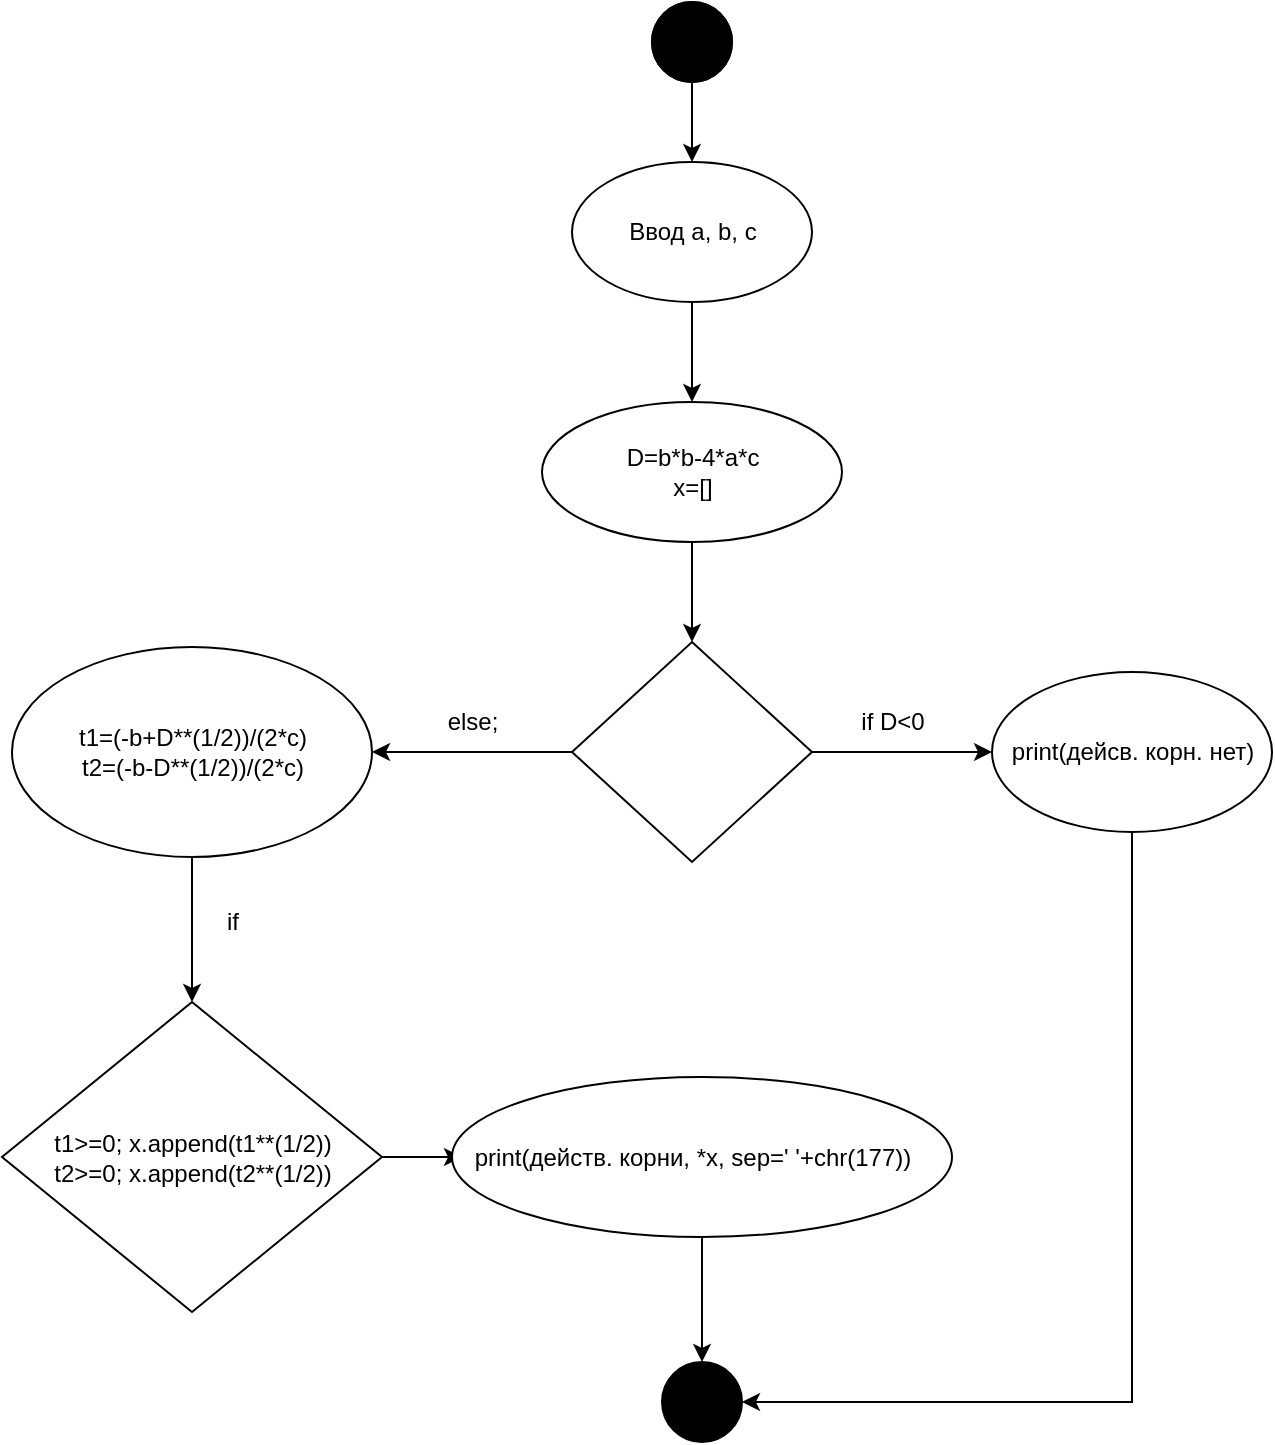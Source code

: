 <mxfile version="18.0.7" type="device"><diagram id="BLg-fd0TKz0fYmPTce9T" name="Page-1"><mxGraphModel dx="1974" dy="1091" grid="1" gridSize="10" guides="1" tooltips="1" connect="1" arrows="1" fold="1" page="1" pageScale="1" pageWidth="827" pageHeight="1169" math="0" shadow="0"><root><mxCell id="0"/><mxCell id="1" parent="0"/><mxCell id="k2h78xAkfVyXqlV7NUbZ-1" value="" style="ellipse;whiteSpace=wrap;html=1;aspect=fixed;fillColor=#000000;" vertex="1" parent="1"><mxGeometry x="360" y="40" width="40" height="40" as="geometry"/></mxCell><mxCell id="k2h78xAkfVyXqlV7NUbZ-9" style="edgeStyle=orthogonalEdgeStyle;rounded=0;orthogonalLoop=1;jettySize=auto;html=1;exitX=0.5;exitY=1;exitDx=0;exitDy=0;" edge="1" parent="1" source="k2h78xAkfVyXqlV7NUbZ-6"><mxGeometry relative="1" as="geometry"><mxPoint x="380" y="120" as="targetPoint"/></mxGeometry></mxCell><mxCell id="k2h78xAkfVyXqlV7NUbZ-6" value="" style="ellipse;whiteSpace=wrap;html=1;aspect=fixed;fillColor=#000000;" vertex="1" parent="1"><mxGeometry x="360" y="40" width="40" height="40" as="geometry"/></mxCell><mxCell id="k2h78xAkfVyXqlV7NUbZ-7" value="" style="ellipse;whiteSpace=wrap;html=1;aspect=fixed;fillColor=#000000;" vertex="1" parent="1"><mxGeometry x="365" y="720" width="40" height="40" as="geometry"/></mxCell><mxCell id="k2h78xAkfVyXqlV7NUbZ-24" value="" style="ellipse;whiteSpace=wrap;html=1;fillColor=#FFFFFF;" vertex="1" parent="1"><mxGeometry x="320" y="120" width="120" height="70" as="geometry"/></mxCell><mxCell id="k2h78xAkfVyXqlV7NUbZ-25" value="Ввод a, b, c" style="text;html=1;resizable=0;autosize=1;align=center;verticalAlign=middle;points=[];fillColor=none;strokeColor=none;rounded=0;" vertex="1" parent="1"><mxGeometry x="340" y="145" width="80" height="20" as="geometry"/></mxCell><mxCell id="k2h78xAkfVyXqlV7NUbZ-26" value="" style="ellipse;whiteSpace=wrap;html=1;fillColor=#FFFFFF;" vertex="1" parent="1"><mxGeometry x="305" y="240" width="150" height="70" as="geometry"/></mxCell><mxCell id="k2h78xAkfVyXqlV7NUbZ-27" value="" style="endArrow=classic;html=1;rounded=0;exitX=0.5;exitY=1;exitDx=0;exitDy=0;entryX=0.5;entryY=0;entryDx=0;entryDy=0;" edge="1" parent="1" source="k2h78xAkfVyXqlV7NUbZ-24" target="k2h78xAkfVyXqlV7NUbZ-26"><mxGeometry width="50" height="50" relative="1" as="geometry"><mxPoint x="370" y="410" as="sourcePoint"/><mxPoint x="420" y="360" as="targetPoint"/></mxGeometry></mxCell><mxCell id="k2h78xAkfVyXqlV7NUbZ-28" value="D=b*b-4*a*c&lt;br&gt;x=[]" style="text;html=1;resizable=0;autosize=1;align=center;verticalAlign=middle;points=[];fillColor=none;strokeColor=none;rounded=0;" vertex="1" parent="1"><mxGeometry x="340" y="260" width="80" height="30" as="geometry"/></mxCell><mxCell id="k2h78xAkfVyXqlV7NUbZ-29" value="" style="rhombus;whiteSpace=wrap;html=1;fillColor=#FFFFFF;" vertex="1" parent="1"><mxGeometry x="320" y="360" width="120" height="110" as="geometry"/></mxCell><mxCell id="k2h78xAkfVyXqlV7NUbZ-30" value="" style="ellipse;whiteSpace=wrap;html=1;fillColor=#FFFFFF;" vertex="1" parent="1"><mxGeometry x="530" y="375" width="140" height="80" as="geometry"/></mxCell><mxCell id="k2h78xAkfVyXqlV7NUbZ-31" value="" style="endArrow=classic;html=1;rounded=0;entryX=0;entryY=0.5;entryDx=0;entryDy=0;exitX=1;exitY=0.5;exitDx=0;exitDy=0;" edge="1" parent="1" source="k2h78xAkfVyXqlV7NUbZ-29" target="k2h78xAkfVyXqlV7NUbZ-30"><mxGeometry width="50" height="50" relative="1" as="geometry"><mxPoint x="380" y="400" as="sourcePoint"/><mxPoint x="430" y="350" as="targetPoint"/><Array as="points"/></mxGeometry></mxCell><mxCell id="k2h78xAkfVyXqlV7NUbZ-32" value="if D&amp;lt;0" style="text;html=1;resizable=0;autosize=1;align=center;verticalAlign=middle;points=[];fillColor=none;strokeColor=none;rounded=0;" vertex="1" parent="1"><mxGeometry x="455" y="390" width="50" height="20" as="geometry"/></mxCell><mxCell id="k2h78xAkfVyXqlV7NUbZ-33" value="print(дейсв. корн. нет)" style="text;html=1;resizable=0;autosize=1;align=center;verticalAlign=middle;points=[];fillColor=none;strokeColor=none;rounded=0;" vertex="1" parent="1"><mxGeometry x="530" y="405" width="140" height="20" as="geometry"/></mxCell><mxCell id="k2h78xAkfVyXqlV7NUbZ-34" value="" style="endArrow=classic;html=1;rounded=0;entryX=0.5;entryY=0;entryDx=0;entryDy=0;exitX=0.5;exitY=1;exitDx=0;exitDy=0;" edge="1" parent="1" source="k2h78xAkfVyXqlV7NUbZ-26" target="k2h78xAkfVyXqlV7NUbZ-29"><mxGeometry width="50" height="50" relative="1" as="geometry"><mxPoint x="320" y="410" as="sourcePoint"/><mxPoint x="370" y="360" as="targetPoint"/></mxGeometry></mxCell><mxCell id="k2h78xAkfVyXqlV7NUbZ-35" value="" style="ellipse;whiteSpace=wrap;html=1;fillColor=#FFFFFF;" vertex="1" parent="1"><mxGeometry x="40" y="362.5" width="180" height="105" as="geometry"/></mxCell><mxCell id="k2h78xAkfVyXqlV7NUbZ-36" value="" style="endArrow=classic;html=1;rounded=0;exitX=0;exitY=0.5;exitDx=0;exitDy=0;entryX=1;entryY=0.5;entryDx=0;entryDy=0;" edge="1" parent="1" source="k2h78xAkfVyXqlV7NUbZ-29" target="k2h78xAkfVyXqlV7NUbZ-35"><mxGeometry width="50" height="50" relative="1" as="geometry"><mxPoint x="210" y="420" as="sourcePoint"/><mxPoint x="260" y="370" as="targetPoint"/></mxGeometry></mxCell><mxCell id="k2h78xAkfVyXqlV7NUbZ-37" value="else;" style="text;html=1;resizable=0;autosize=1;align=center;verticalAlign=middle;points=[];fillColor=none;strokeColor=none;rounded=0;" vertex="1" parent="1"><mxGeometry x="250" y="390" width="40" height="20" as="geometry"/></mxCell><mxCell id="k2h78xAkfVyXqlV7NUbZ-38" value="t1=(-b+D**(1/2))/(2*c)&lt;br&gt;t2=(-b-D**(1/2))/(2*c)" style="text;html=1;resizable=0;autosize=1;align=center;verticalAlign=middle;points=[];fillColor=none;strokeColor=none;rounded=0;" vertex="1" parent="1"><mxGeometry x="65" y="400" width="130" height="30" as="geometry"/></mxCell><mxCell id="k2h78xAkfVyXqlV7NUbZ-46" value="" style="edgeStyle=orthogonalEdgeStyle;rounded=0;orthogonalLoop=1;jettySize=auto;html=1;" edge="1" parent="1" source="k2h78xAkfVyXqlV7NUbZ-39" target="k2h78xAkfVyXqlV7NUbZ-44"><mxGeometry relative="1" as="geometry"/></mxCell><mxCell id="k2h78xAkfVyXqlV7NUbZ-39" value="" style="rhombus;whiteSpace=wrap;html=1;fillColor=#FFFFFF;" vertex="1" parent="1"><mxGeometry x="35" y="540" width="190" height="155" as="geometry"/></mxCell><mxCell id="k2h78xAkfVyXqlV7NUbZ-40" value="" style="endArrow=classic;html=1;rounded=0;exitX=0.5;exitY=1;exitDx=0;exitDy=0;entryX=0.5;entryY=0;entryDx=0;entryDy=0;" edge="1" parent="1" source="k2h78xAkfVyXqlV7NUbZ-35" target="k2h78xAkfVyXqlV7NUbZ-39"><mxGeometry width="50" height="50" relative="1" as="geometry"><mxPoint x="100" y="530" as="sourcePoint"/><mxPoint x="150" y="480" as="targetPoint"/></mxGeometry></mxCell><mxCell id="k2h78xAkfVyXqlV7NUbZ-41" value="if" style="text;html=1;resizable=0;autosize=1;align=center;verticalAlign=middle;points=[];fillColor=none;strokeColor=none;rounded=0;" vertex="1" parent="1"><mxGeometry x="140" y="490" width="20" height="20" as="geometry"/></mxCell><mxCell id="k2h78xAkfVyXqlV7NUbZ-42" value="t1&amp;gt;=0; x.append(t1**(1/2))&lt;br&gt;t2&amp;gt;=0; x.append(t2**(1/2))" style="text;html=1;resizable=0;autosize=1;align=center;verticalAlign=middle;points=[];fillColor=none;strokeColor=none;rounded=0;" vertex="1" parent="1"><mxGeometry x="55" y="602.5" width="150" height="30" as="geometry"/></mxCell><mxCell id="k2h78xAkfVyXqlV7NUbZ-43" value="" style="ellipse;whiteSpace=wrap;html=1;fillColor=#FFFFFF;" vertex="1" parent="1"><mxGeometry x="260" y="577.5" width="250" height="80" as="geometry"/></mxCell><mxCell id="k2h78xAkfVyXqlV7NUbZ-44" value="print(действ. корни, *x, sep=' '+chr(177))" style="text;html=1;resizable=0;autosize=1;align=center;verticalAlign=middle;points=[];fillColor=none;strokeColor=none;rounded=0;" vertex="1" parent="1"><mxGeometry x="265" y="607.5" width="230" height="20" as="geometry"/></mxCell><mxCell id="k2h78xAkfVyXqlV7NUbZ-47" value="" style="endArrow=classic;html=1;rounded=0;entryX=0.5;entryY=0;entryDx=0;entryDy=0;exitX=0.5;exitY=1;exitDx=0;exitDy=0;" edge="1" parent="1" source="k2h78xAkfVyXqlV7NUbZ-43" target="k2h78xAkfVyXqlV7NUbZ-7"><mxGeometry width="50" height="50" relative="1" as="geometry"><mxPoint x="370" y="660" as="sourcePoint"/><mxPoint x="360" y="150" as="targetPoint"/></mxGeometry></mxCell><mxCell id="k2h78xAkfVyXqlV7NUbZ-54" value="" style="endArrow=classic;html=1;rounded=0;exitX=0.5;exitY=1;exitDx=0;exitDy=0;entryX=1;entryY=0.5;entryDx=0;entryDy=0;" edge="1" parent="1" source="k2h78xAkfVyXqlV7NUbZ-30" target="k2h78xAkfVyXqlV7NUbZ-7"><mxGeometry width="50" height="50" relative="1" as="geometry"><mxPoint x="550" y="510" as="sourcePoint"/><mxPoint x="600" y="460" as="targetPoint"/><Array as="points"><mxPoint x="600" y="740"/></Array></mxGeometry></mxCell></root></mxGraphModel></diagram></mxfile>